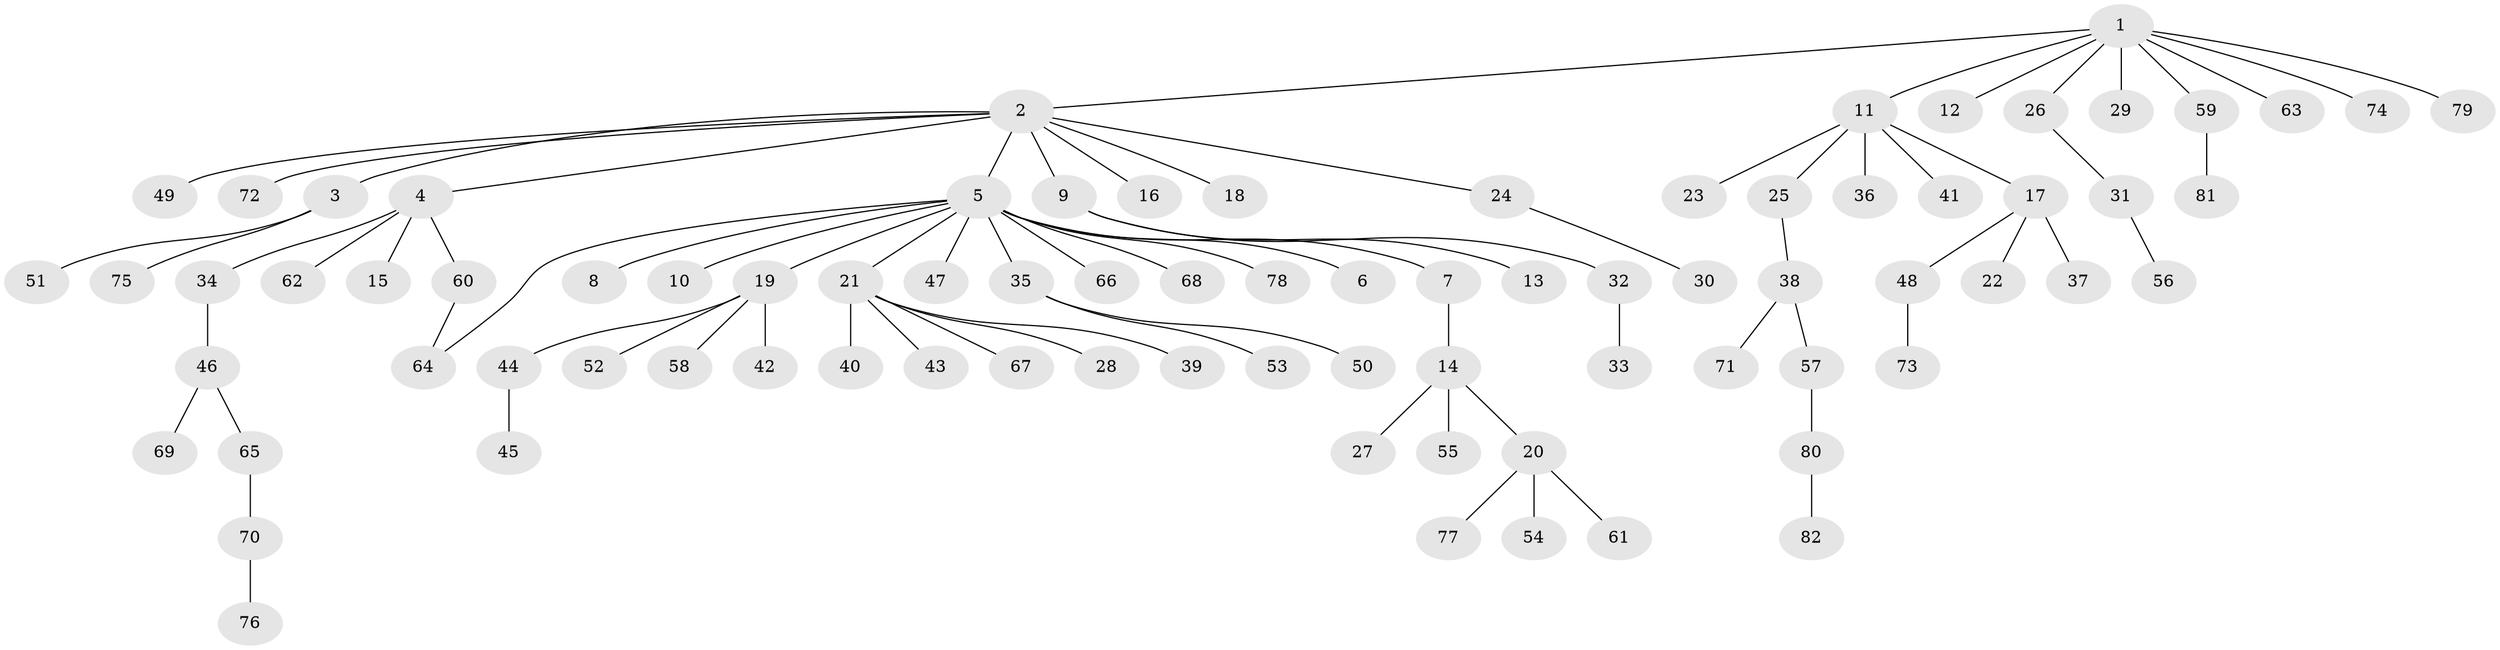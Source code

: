 // coarse degree distribution, {1: 0.8333333333333334, 4: 0.041666666666666664, 17: 0.041666666666666664, 2: 0.041666666666666664, 3: 0.041666666666666664}
// Generated by graph-tools (version 1.1) at 2025/51/03/04/25 21:51:02]
// undirected, 82 vertices, 82 edges
graph export_dot {
graph [start="1"]
  node [color=gray90,style=filled];
  1;
  2;
  3;
  4;
  5;
  6;
  7;
  8;
  9;
  10;
  11;
  12;
  13;
  14;
  15;
  16;
  17;
  18;
  19;
  20;
  21;
  22;
  23;
  24;
  25;
  26;
  27;
  28;
  29;
  30;
  31;
  32;
  33;
  34;
  35;
  36;
  37;
  38;
  39;
  40;
  41;
  42;
  43;
  44;
  45;
  46;
  47;
  48;
  49;
  50;
  51;
  52;
  53;
  54;
  55;
  56;
  57;
  58;
  59;
  60;
  61;
  62;
  63;
  64;
  65;
  66;
  67;
  68;
  69;
  70;
  71;
  72;
  73;
  74;
  75;
  76;
  77;
  78;
  79;
  80;
  81;
  82;
  1 -- 2;
  1 -- 11;
  1 -- 12;
  1 -- 26;
  1 -- 29;
  1 -- 59;
  1 -- 63;
  1 -- 74;
  1 -- 79;
  2 -- 3;
  2 -- 4;
  2 -- 5;
  2 -- 9;
  2 -- 16;
  2 -- 18;
  2 -- 24;
  2 -- 49;
  2 -- 72;
  3 -- 51;
  3 -- 75;
  4 -- 15;
  4 -- 34;
  4 -- 60;
  4 -- 62;
  5 -- 6;
  5 -- 7;
  5 -- 8;
  5 -- 10;
  5 -- 19;
  5 -- 21;
  5 -- 35;
  5 -- 47;
  5 -- 64;
  5 -- 66;
  5 -- 68;
  5 -- 78;
  7 -- 14;
  9 -- 13;
  9 -- 32;
  11 -- 17;
  11 -- 23;
  11 -- 25;
  11 -- 36;
  11 -- 41;
  14 -- 20;
  14 -- 27;
  14 -- 55;
  17 -- 22;
  17 -- 37;
  17 -- 48;
  19 -- 42;
  19 -- 44;
  19 -- 52;
  19 -- 58;
  20 -- 54;
  20 -- 61;
  20 -- 77;
  21 -- 28;
  21 -- 39;
  21 -- 40;
  21 -- 43;
  21 -- 67;
  24 -- 30;
  25 -- 38;
  26 -- 31;
  31 -- 56;
  32 -- 33;
  34 -- 46;
  35 -- 50;
  35 -- 53;
  38 -- 57;
  38 -- 71;
  44 -- 45;
  46 -- 65;
  46 -- 69;
  48 -- 73;
  57 -- 80;
  59 -- 81;
  60 -- 64;
  65 -- 70;
  70 -- 76;
  80 -- 82;
}
